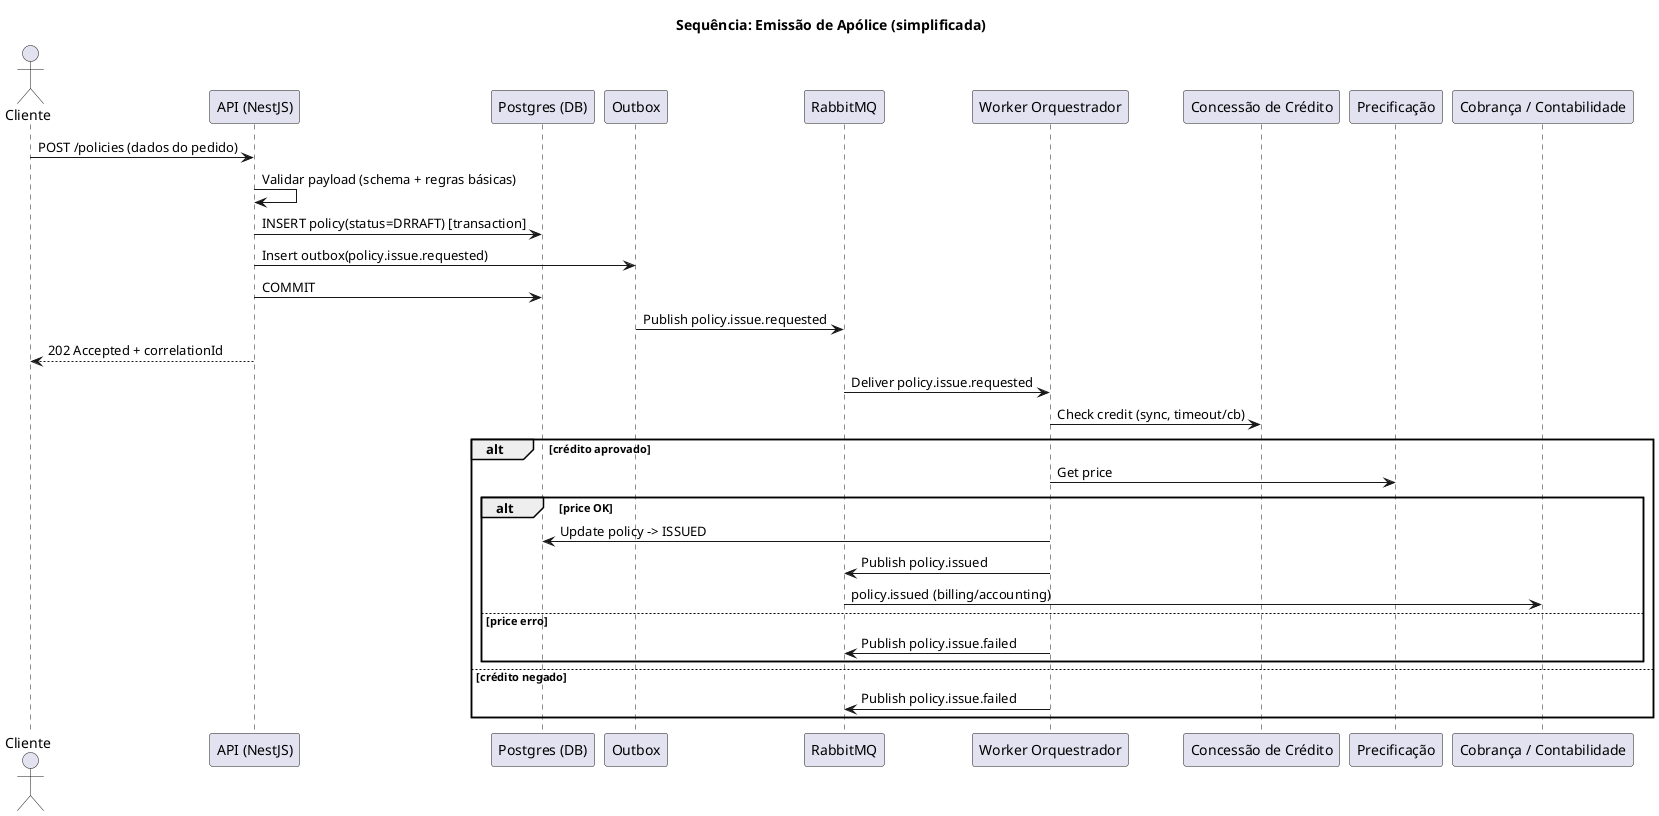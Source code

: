 @startuml
title Sequência: Emissão de Apólice (simplificada)

actor Cliente
participant "API (NestJS)" as API
participant "Postgres (DB)" as DB
participant "Outbox" as OUT
participant "RabbitMQ" as MQ
participant "Worker Orquestrador" as WK
participant "Concessão de Crédito" as CREDIT
participant "Precificação" as PRICING
participant "Cobrança / Contabilidade" as BILL

Cliente -> API : POST /policies (dados do pedido)
API -> API : Validar payload (schema + regras básicas)
API -> DB : INSERT policy(status=DRRAFT) [transaction]
API -> OUT : Insert outbox(policy.issue.requested)
API -> DB : COMMIT
OUT -> MQ : Publish policy.issue.requested
API --> Cliente : 202 Accepted + correlationId

MQ -> WK : Deliver policy.issue.requested
WK -> CREDIT : Check credit (sync, timeout/cb)
alt crédito aprovado
  WK -> PRICING : Get price
  alt price OK
    WK -> DB : Update policy -> ISSUED
    WK -> MQ : Publish policy.issued
    MQ -> BILL : policy.issued (billing/accounting)
  else price erro
    WK -> MQ : Publish policy.issue.failed
  end
else crédito negado
  WK -> MQ : Publish policy.issue.failed
end

@enduml
